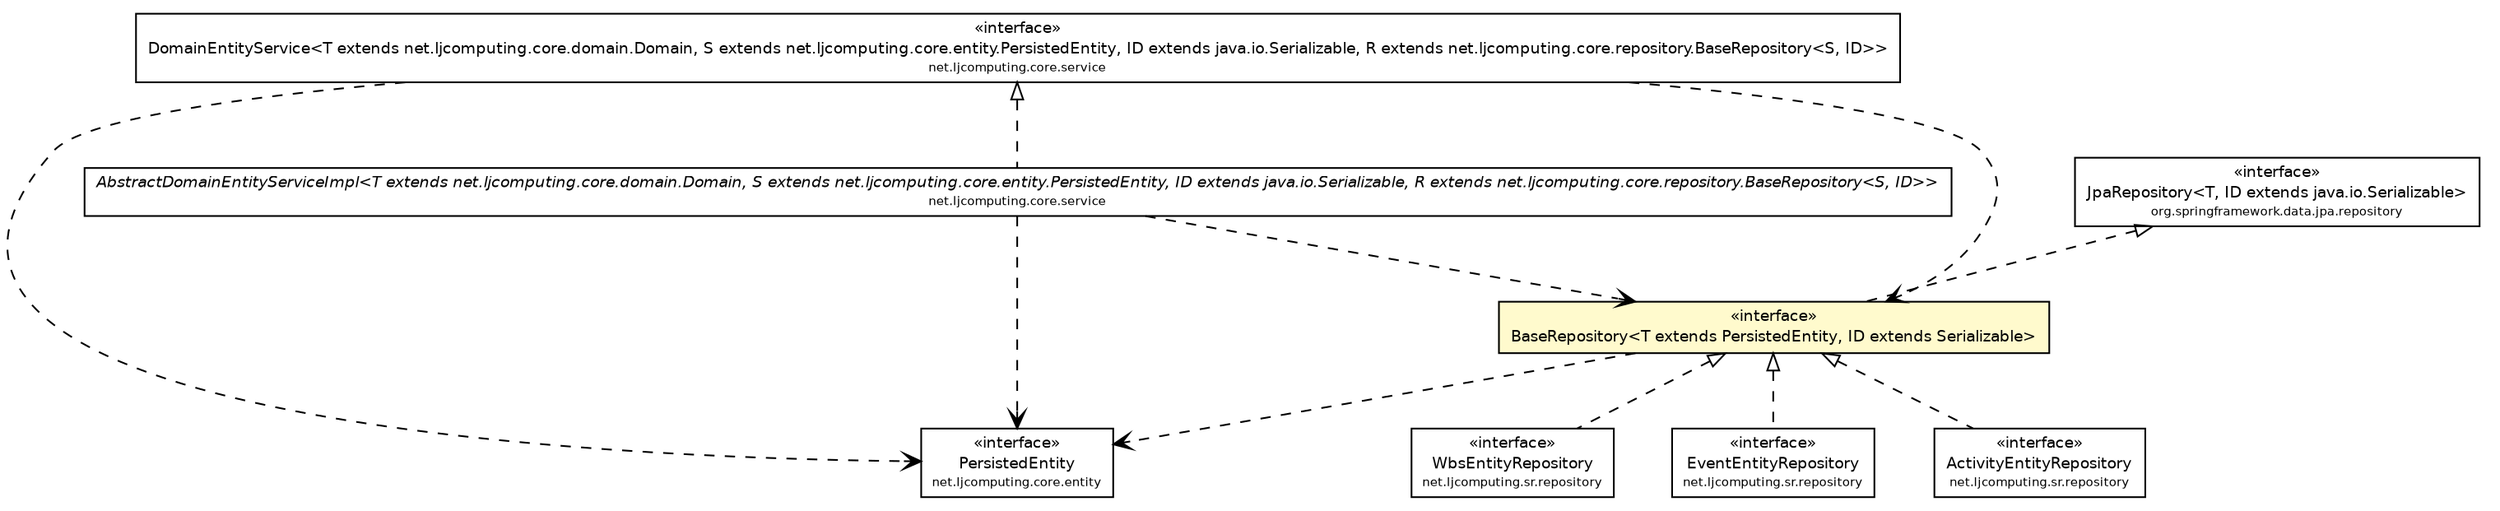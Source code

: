 #!/usr/local/bin/dot
#
# Class diagram 
# Generated by UMLGraph version R5_6 (http://www.umlgraph.org/)
#

digraph G {
	edge [fontname="Helvetica",fontsize=10,labelfontname="Helvetica",labelfontsize=10];
	node [fontname="Helvetica",fontsize=10,shape=plaintext];
	nodesep=0.25;
	ranksep=0.5;
	// net.ljcomputing.core.repository.BaseRepository<T extends net.ljcomputing.core.entity.PersistedEntity, ID extends java.io.Serializable>
	c1274 [label=<<table title="net.ljcomputing.core.repository.BaseRepository" border="0" cellborder="1" cellspacing="0" cellpadding="2" port="p" bgcolor="lemonChiffon" href="./BaseRepository.html">
		<tr><td><table border="0" cellspacing="0" cellpadding="1">
<tr><td align="center" balign="center"> &#171;interface&#187; </td></tr>
<tr><td align="center" balign="center"> BaseRepository&lt;T extends PersistedEntity, ID extends Serializable&gt; </td></tr>
		</table></td></tr>
		</table>>, URL="./BaseRepository.html", fontname="Helvetica", fontcolor="black", fontsize=9.0];
	// net.ljcomputing.core.entity.PersistedEntity
	c1281 [label=<<table title="net.ljcomputing.core.entity.PersistedEntity" border="0" cellborder="1" cellspacing="0" cellpadding="2" port="p" href="../entity/PersistedEntity.html">
		<tr><td><table border="0" cellspacing="0" cellpadding="1">
<tr><td align="center" balign="center"> &#171;interface&#187; </td></tr>
<tr><td align="center" balign="center"> PersistedEntity </td></tr>
<tr><td align="center" balign="center"><font point-size="7.0"> net.ljcomputing.core.entity </font></td></tr>
		</table></td></tr>
		</table>>, URL="../entity/PersistedEntity.html", fontname="Helvetica", fontcolor="black", fontsize=9.0];
	// net.ljcomputing.core.service.AbstractDomainEntityServiceImpl<T extends net.ljcomputing.core.domain.Domain, S extends net.ljcomputing.core.entity.PersistedEntity, ID extends java.io.Serializable, R extends net.ljcomputing.core.repository.BaseRepository<S, ID>>
	c1289 [label=<<table title="net.ljcomputing.core.service.AbstractDomainEntityServiceImpl" border="0" cellborder="1" cellspacing="0" cellpadding="2" port="p" href="../service/AbstractDomainEntityServiceImpl.html">
		<tr><td><table border="0" cellspacing="0" cellpadding="1">
<tr><td align="center" balign="center"><font face="Helvetica-Oblique"> AbstractDomainEntityServiceImpl&lt;T extends net.ljcomputing.core.domain.Domain, S extends net.ljcomputing.core.entity.PersistedEntity, ID extends java.io.Serializable, R extends net.ljcomputing.core.repository.BaseRepository&lt;S, ID&gt;&gt; </font></td></tr>
<tr><td align="center" balign="center"><font point-size="7.0"> net.ljcomputing.core.service </font></td></tr>
		</table></td></tr>
		</table>>, URL="../service/AbstractDomainEntityServiceImpl.html", fontname="Helvetica", fontcolor="black", fontsize=9.0];
	// net.ljcomputing.core.service.DomainEntityService<T extends net.ljcomputing.core.domain.Domain, S extends net.ljcomputing.core.entity.PersistedEntity, ID extends java.io.Serializable, R extends net.ljcomputing.core.repository.BaseRepository<S, ID>>
	c1291 [label=<<table title="net.ljcomputing.core.service.DomainEntityService" border="0" cellborder="1" cellspacing="0" cellpadding="2" port="p" href="../service/DomainEntityService.html">
		<tr><td><table border="0" cellspacing="0" cellpadding="1">
<tr><td align="center" balign="center"> &#171;interface&#187; </td></tr>
<tr><td align="center" balign="center"> DomainEntityService&lt;T extends net.ljcomputing.core.domain.Domain, S extends net.ljcomputing.core.entity.PersistedEntity, ID extends java.io.Serializable, R extends net.ljcomputing.core.repository.BaseRepository&lt;S, ID&gt;&gt; </td></tr>
<tr><td align="center" balign="center"><font point-size="7.0"> net.ljcomputing.core.service </font></td></tr>
		</table></td></tr>
		</table>>, URL="../service/DomainEntityService.html", fontname="Helvetica", fontcolor="black", fontsize=9.0];
	// net.ljcomputing.sr.repository.WbsEntityRepository
	c1292 [label=<<table title="net.ljcomputing.sr.repository.WbsEntityRepository" border="0" cellborder="1" cellspacing="0" cellpadding="2" port="p" href="../../sr/repository/WbsEntityRepository.html">
		<tr><td><table border="0" cellspacing="0" cellpadding="1">
<tr><td align="center" balign="center"> &#171;interface&#187; </td></tr>
<tr><td align="center" balign="center"> WbsEntityRepository </td></tr>
<tr><td align="center" balign="center"><font point-size="7.0"> net.ljcomputing.sr.repository </font></td></tr>
		</table></td></tr>
		</table>>, URL="../../sr/repository/WbsEntityRepository.html", fontname="Helvetica", fontcolor="black", fontsize=9.0];
	// net.ljcomputing.sr.repository.EventEntityRepository
	c1293 [label=<<table title="net.ljcomputing.sr.repository.EventEntityRepository" border="0" cellborder="1" cellspacing="0" cellpadding="2" port="p" href="../../sr/repository/EventEntityRepository.html">
		<tr><td><table border="0" cellspacing="0" cellpadding="1">
<tr><td align="center" balign="center"> &#171;interface&#187; </td></tr>
<tr><td align="center" balign="center"> EventEntityRepository </td></tr>
<tr><td align="center" balign="center"><font point-size="7.0"> net.ljcomputing.sr.repository </font></td></tr>
		</table></td></tr>
		</table>>, URL="../../sr/repository/EventEntityRepository.html", fontname="Helvetica", fontcolor="black", fontsize=9.0];
	// net.ljcomputing.sr.repository.ActivityEntityRepository
	c1294 [label=<<table title="net.ljcomputing.sr.repository.ActivityEntityRepository" border="0" cellborder="1" cellspacing="0" cellpadding="2" port="p" href="../../sr/repository/ActivityEntityRepository.html">
		<tr><td><table border="0" cellspacing="0" cellpadding="1">
<tr><td align="center" balign="center"> &#171;interface&#187; </td></tr>
<tr><td align="center" balign="center"> ActivityEntityRepository </td></tr>
<tr><td align="center" balign="center"><font point-size="7.0"> net.ljcomputing.sr.repository </font></td></tr>
		</table></td></tr>
		</table>>, URL="../../sr/repository/ActivityEntityRepository.html", fontname="Helvetica", fontcolor="black", fontsize=9.0];
	//net.ljcomputing.core.repository.BaseRepository<T extends net.ljcomputing.core.entity.PersistedEntity, ID extends java.io.Serializable> implements org.springframework.data.jpa.repository.JpaRepository<T, ID extends java.io.Serializable>
	c1318:p -> c1274:p [dir=back,arrowtail=empty,style=dashed];
	//net.ljcomputing.core.service.AbstractDomainEntityServiceImpl<T extends net.ljcomputing.core.domain.Domain, S extends net.ljcomputing.core.entity.PersistedEntity, ID extends java.io.Serializable, R extends net.ljcomputing.core.repository.BaseRepository<S, ID>> implements net.ljcomputing.core.service.DomainEntityService<T extends net.ljcomputing.core.domain.Domain, S extends net.ljcomputing.core.entity.PersistedEntity, ID extends java.io.Serializable, R extends net.ljcomputing.core.repository.BaseRepository<S, ID>>
	c1291:p -> c1289:p [dir=back,arrowtail=empty,style=dashed];
	//net.ljcomputing.sr.repository.WbsEntityRepository implements net.ljcomputing.core.repository.BaseRepository<T extends net.ljcomputing.core.entity.PersistedEntity, ID extends java.io.Serializable>
	c1274:p -> c1292:p [dir=back,arrowtail=empty,style=dashed];
	//net.ljcomputing.sr.repository.EventEntityRepository implements net.ljcomputing.core.repository.BaseRepository<T extends net.ljcomputing.core.entity.PersistedEntity, ID extends java.io.Serializable>
	c1274:p -> c1293:p [dir=back,arrowtail=empty,style=dashed];
	//net.ljcomputing.sr.repository.ActivityEntityRepository implements net.ljcomputing.core.repository.BaseRepository<T extends net.ljcomputing.core.entity.PersistedEntity, ID extends java.io.Serializable>
	c1274:p -> c1294:p [dir=back,arrowtail=empty,style=dashed];
	// net.ljcomputing.core.repository.BaseRepository<T extends net.ljcomputing.core.entity.PersistedEntity, ID extends java.io.Serializable> DEPEND net.ljcomputing.core.entity.PersistedEntity
	c1274:p -> c1281:p [taillabel="", label="", headlabel="", fontname="Helvetica", fontcolor="black", fontsize=10.0, color="black", arrowhead=open, style=dashed];
	// net.ljcomputing.core.service.AbstractDomainEntityServiceImpl<T extends net.ljcomputing.core.domain.Domain, S extends net.ljcomputing.core.entity.PersistedEntity, ID extends java.io.Serializable, R extends net.ljcomputing.core.repository.BaseRepository<S, ID>> DEPEND net.ljcomputing.core.entity.PersistedEntity
	c1289:p -> c1281:p [taillabel="", label="", headlabel="", fontname="Helvetica", fontcolor="black", fontsize=10.0, color="black", arrowhead=open, style=dashed];
	// net.ljcomputing.core.service.AbstractDomainEntityServiceImpl<T extends net.ljcomputing.core.domain.Domain, S extends net.ljcomputing.core.entity.PersistedEntity, ID extends java.io.Serializable, R extends net.ljcomputing.core.repository.BaseRepository<S, ID>> DEPEND net.ljcomputing.core.repository.BaseRepository<T extends net.ljcomputing.core.entity.PersistedEntity, ID extends java.io.Serializable>
	c1289:p -> c1274:p [taillabel="", label="", headlabel="", fontname="Helvetica", fontcolor="black", fontsize=10.0, color="black", arrowhead=open, style=dashed];
	// net.ljcomputing.core.service.DomainEntityService<T extends net.ljcomputing.core.domain.Domain, S extends net.ljcomputing.core.entity.PersistedEntity, ID extends java.io.Serializable, R extends net.ljcomputing.core.repository.BaseRepository<S, ID>> DEPEND net.ljcomputing.core.repository.BaseRepository<T extends net.ljcomputing.core.entity.PersistedEntity, ID extends java.io.Serializable>
	c1291:p -> c1274:p [taillabel="", label="", headlabel="", fontname="Helvetica", fontcolor="black", fontsize=10.0, color="black", arrowhead=open, style=dashed];
	// net.ljcomputing.core.service.DomainEntityService<T extends net.ljcomputing.core.domain.Domain, S extends net.ljcomputing.core.entity.PersistedEntity, ID extends java.io.Serializable, R extends net.ljcomputing.core.repository.BaseRepository<S, ID>> DEPEND net.ljcomputing.core.entity.PersistedEntity
	c1291:p -> c1281:p [taillabel="", label="", headlabel="", fontname="Helvetica", fontcolor="black", fontsize=10.0, color="black", arrowhead=open, style=dashed];
	// org.springframework.data.jpa.repository.JpaRepository<T, ID extends java.io.Serializable>
	c1318 [label=<<table title="org.springframework.data.jpa.repository.JpaRepository" border="0" cellborder="1" cellspacing="0" cellpadding="2" port="p">
		<tr><td><table border="0" cellspacing="0" cellpadding="1">
<tr><td align="center" balign="center"> &#171;interface&#187; </td></tr>
<tr><td align="center" balign="center"> JpaRepository&lt;T, ID extends java.io.Serializable&gt; </td></tr>
<tr><td align="center" balign="center"><font point-size="7.0"> org.springframework.data.jpa.repository </font></td></tr>
		</table></td></tr>
		</table>>, URL="null", fontname="Helvetica", fontcolor="black", fontsize=9.0];
}

